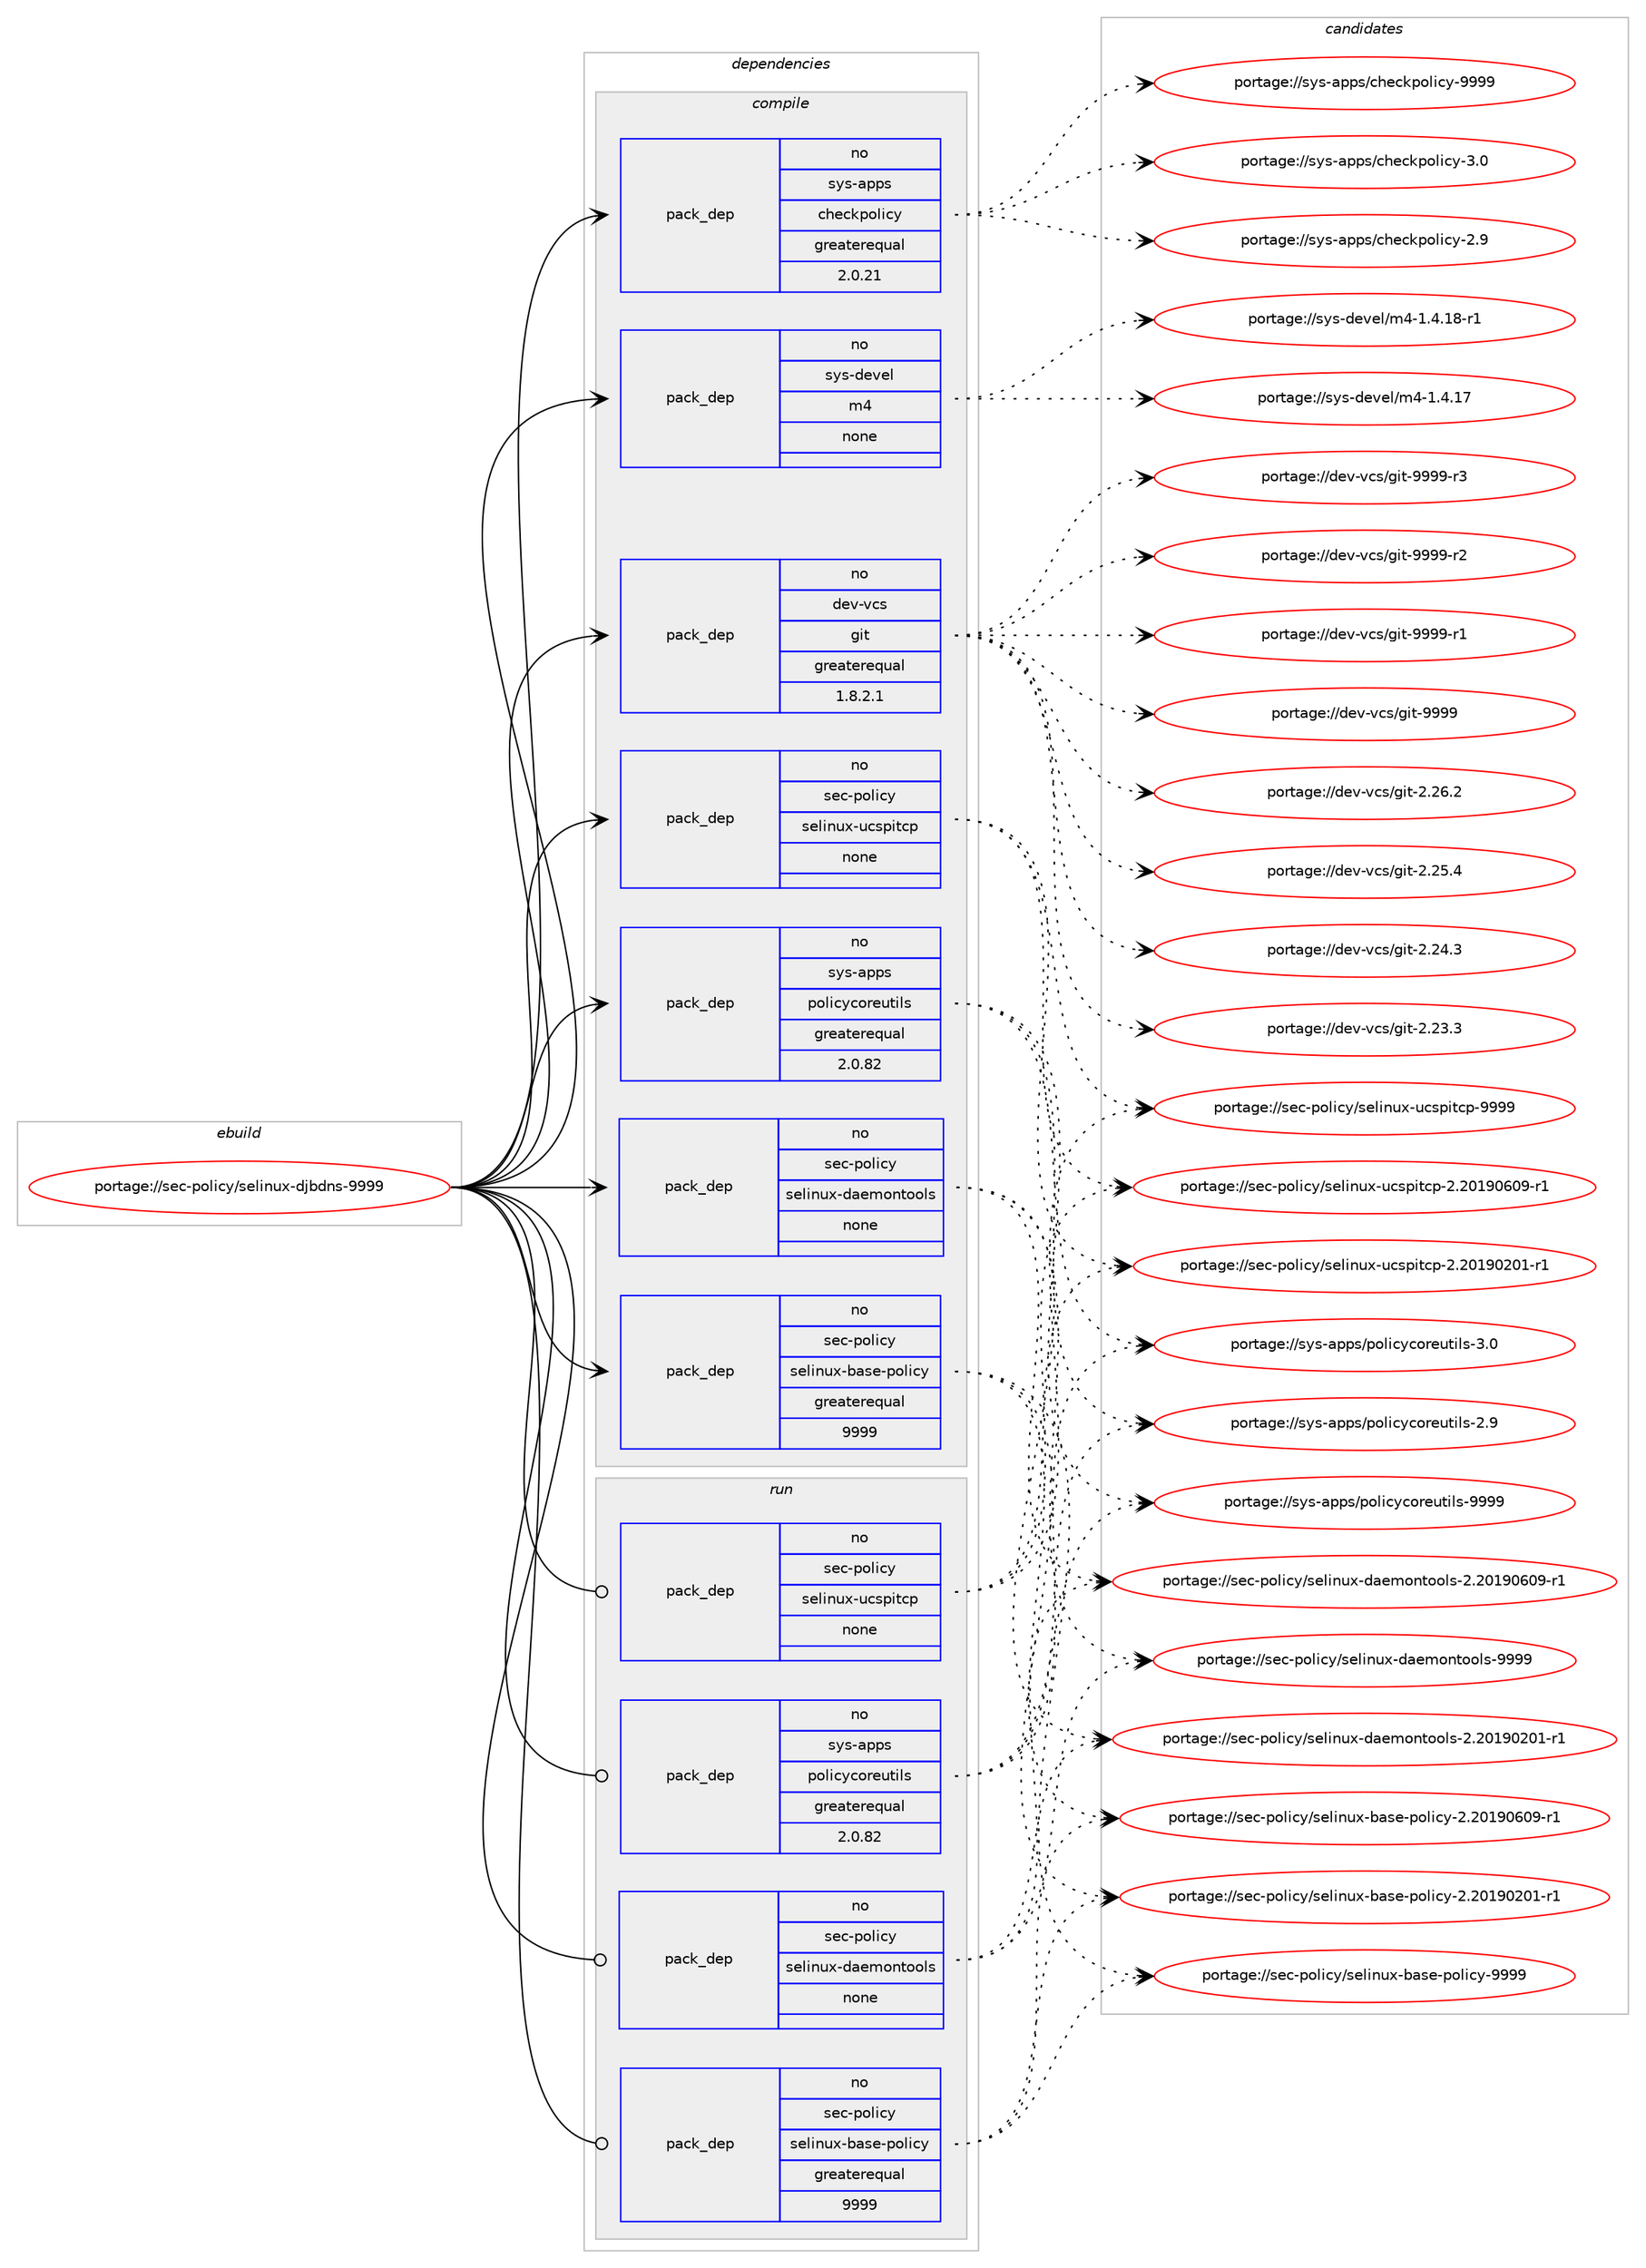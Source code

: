 digraph prolog {

# *************
# Graph options
# *************

newrank=true;
concentrate=true;
compound=true;
graph [rankdir=LR,fontname=Helvetica,fontsize=10,ranksep=1.5];#, ranksep=2.5, nodesep=0.2];
edge  [arrowhead=vee];
node  [fontname=Helvetica,fontsize=10];

# **********
# The ebuild
# **********

subgraph cluster_leftcol {
color=gray;
rank=same;
label=<<i>ebuild</i>>;
id [label="portage://sec-policy/selinux-djbdns-9999", color=red, width=4, href="../sec-policy/selinux-djbdns-9999.svg"];
}

# ****************
# The dependencies
# ****************

subgraph cluster_midcol {
color=gray;
label=<<i>dependencies</i>>;
subgraph cluster_compile {
fillcolor="#eeeeee";
style=filled;
label=<<i>compile</i>>;
subgraph pack4791 {
dependency5492 [label=<<TABLE BORDER="0" CELLBORDER="1" CELLSPACING="0" CELLPADDING="4" WIDTH="220"><TR><TD ROWSPAN="6" CELLPADDING="30">pack_dep</TD></TR><TR><TD WIDTH="110">no</TD></TR><TR><TD>dev-vcs</TD></TR><TR><TD>git</TD></TR><TR><TD>greaterequal</TD></TR><TR><TD>1.8.2.1</TD></TR></TABLE>>, shape=none, color=blue];
}
id:e -> dependency5492:w [weight=20,style="solid",arrowhead="vee"];
subgraph pack4792 {
dependency5493 [label=<<TABLE BORDER="0" CELLBORDER="1" CELLSPACING="0" CELLPADDING="4" WIDTH="220"><TR><TD ROWSPAN="6" CELLPADDING="30">pack_dep</TD></TR><TR><TD WIDTH="110">no</TD></TR><TR><TD>sec-policy</TD></TR><TR><TD>selinux-base-policy</TD></TR><TR><TD>greaterequal</TD></TR><TR><TD>9999</TD></TR></TABLE>>, shape=none, color=blue];
}
id:e -> dependency5493:w [weight=20,style="solid",arrowhead="vee"];
subgraph pack4793 {
dependency5494 [label=<<TABLE BORDER="0" CELLBORDER="1" CELLSPACING="0" CELLPADDING="4" WIDTH="220"><TR><TD ROWSPAN="6" CELLPADDING="30">pack_dep</TD></TR><TR><TD WIDTH="110">no</TD></TR><TR><TD>sec-policy</TD></TR><TR><TD>selinux-daemontools</TD></TR><TR><TD>none</TD></TR><TR><TD></TD></TR></TABLE>>, shape=none, color=blue];
}
id:e -> dependency5494:w [weight=20,style="solid",arrowhead="vee"];
subgraph pack4794 {
dependency5495 [label=<<TABLE BORDER="0" CELLBORDER="1" CELLSPACING="0" CELLPADDING="4" WIDTH="220"><TR><TD ROWSPAN="6" CELLPADDING="30">pack_dep</TD></TR><TR><TD WIDTH="110">no</TD></TR><TR><TD>sec-policy</TD></TR><TR><TD>selinux-ucspitcp</TD></TR><TR><TD>none</TD></TR><TR><TD></TD></TR></TABLE>>, shape=none, color=blue];
}
id:e -> dependency5495:w [weight=20,style="solid",arrowhead="vee"];
subgraph pack4795 {
dependency5496 [label=<<TABLE BORDER="0" CELLBORDER="1" CELLSPACING="0" CELLPADDING="4" WIDTH="220"><TR><TD ROWSPAN="6" CELLPADDING="30">pack_dep</TD></TR><TR><TD WIDTH="110">no</TD></TR><TR><TD>sys-apps</TD></TR><TR><TD>checkpolicy</TD></TR><TR><TD>greaterequal</TD></TR><TR><TD>2.0.21</TD></TR></TABLE>>, shape=none, color=blue];
}
id:e -> dependency5496:w [weight=20,style="solid",arrowhead="vee"];
subgraph pack4796 {
dependency5497 [label=<<TABLE BORDER="0" CELLBORDER="1" CELLSPACING="0" CELLPADDING="4" WIDTH="220"><TR><TD ROWSPAN="6" CELLPADDING="30">pack_dep</TD></TR><TR><TD WIDTH="110">no</TD></TR><TR><TD>sys-apps</TD></TR><TR><TD>policycoreutils</TD></TR><TR><TD>greaterequal</TD></TR><TR><TD>2.0.82</TD></TR></TABLE>>, shape=none, color=blue];
}
id:e -> dependency5497:w [weight=20,style="solid",arrowhead="vee"];
subgraph pack4797 {
dependency5498 [label=<<TABLE BORDER="0" CELLBORDER="1" CELLSPACING="0" CELLPADDING="4" WIDTH="220"><TR><TD ROWSPAN="6" CELLPADDING="30">pack_dep</TD></TR><TR><TD WIDTH="110">no</TD></TR><TR><TD>sys-devel</TD></TR><TR><TD>m4</TD></TR><TR><TD>none</TD></TR><TR><TD></TD></TR></TABLE>>, shape=none, color=blue];
}
id:e -> dependency5498:w [weight=20,style="solid",arrowhead="vee"];
}
subgraph cluster_compileandrun {
fillcolor="#eeeeee";
style=filled;
label=<<i>compile and run</i>>;
}
subgraph cluster_run {
fillcolor="#eeeeee";
style=filled;
label=<<i>run</i>>;
subgraph pack4798 {
dependency5499 [label=<<TABLE BORDER="0" CELLBORDER="1" CELLSPACING="0" CELLPADDING="4" WIDTH="220"><TR><TD ROWSPAN="6" CELLPADDING="30">pack_dep</TD></TR><TR><TD WIDTH="110">no</TD></TR><TR><TD>sec-policy</TD></TR><TR><TD>selinux-base-policy</TD></TR><TR><TD>greaterequal</TD></TR><TR><TD>9999</TD></TR></TABLE>>, shape=none, color=blue];
}
id:e -> dependency5499:w [weight=20,style="solid",arrowhead="odot"];
subgraph pack4799 {
dependency5500 [label=<<TABLE BORDER="0" CELLBORDER="1" CELLSPACING="0" CELLPADDING="4" WIDTH="220"><TR><TD ROWSPAN="6" CELLPADDING="30">pack_dep</TD></TR><TR><TD WIDTH="110">no</TD></TR><TR><TD>sec-policy</TD></TR><TR><TD>selinux-daemontools</TD></TR><TR><TD>none</TD></TR><TR><TD></TD></TR></TABLE>>, shape=none, color=blue];
}
id:e -> dependency5500:w [weight=20,style="solid",arrowhead="odot"];
subgraph pack4800 {
dependency5501 [label=<<TABLE BORDER="0" CELLBORDER="1" CELLSPACING="0" CELLPADDING="4" WIDTH="220"><TR><TD ROWSPAN="6" CELLPADDING="30">pack_dep</TD></TR><TR><TD WIDTH="110">no</TD></TR><TR><TD>sec-policy</TD></TR><TR><TD>selinux-ucspitcp</TD></TR><TR><TD>none</TD></TR><TR><TD></TD></TR></TABLE>>, shape=none, color=blue];
}
id:e -> dependency5501:w [weight=20,style="solid",arrowhead="odot"];
subgraph pack4801 {
dependency5502 [label=<<TABLE BORDER="0" CELLBORDER="1" CELLSPACING="0" CELLPADDING="4" WIDTH="220"><TR><TD ROWSPAN="6" CELLPADDING="30">pack_dep</TD></TR><TR><TD WIDTH="110">no</TD></TR><TR><TD>sys-apps</TD></TR><TR><TD>policycoreutils</TD></TR><TR><TD>greaterequal</TD></TR><TR><TD>2.0.82</TD></TR></TABLE>>, shape=none, color=blue];
}
id:e -> dependency5502:w [weight=20,style="solid",arrowhead="odot"];
}
}

# **************
# The candidates
# **************

subgraph cluster_choices {
rank=same;
color=gray;
label=<<i>candidates</i>>;

subgraph choice4791 {
color=black;
nodesep=1;
choice10010111845118991154710310511645575757574511451 [label="portage://dev-vcs/git-9999-r3", color=red, width=4,href="../dev-vcs/git-9999-r3.svg"];
choice10010111845118991154710310511645575757574511450 [label="portage://dev-vcs/git-9999-r2", color=red, width=4,href="../dev-vcs/git-9999-r2.svg"];
choice10010111845118991154710310511645575757574511449 [label="portage://dev-vcs/git-9999-r1", color=red, width=4,href="../dev-vcs/git-9999-r1.svg"];
choice1001011184511899115471031051164557575757 [label="portage://dev-vcs/git-9999", color=red, width=4,href="../dev-vcs/git-9999.svg"];
choice10010111845118991154710310511645504650544650 [label="portage://dev-vcs/git-2.26.2", color=red, width=4,href="../dev-vcs/git-2.26.2.svg"];
choice10010111845118991154710310511645504650534652 [label="portage://dev-vcs/git-2.25.4", color=red, width=4,href="../dev-vcs/git-2.25.4.svg"];
choice10010111845118991154710310511645504650524651 [label="portage://dev-vcs/git-2.24.3", color=red, width=4,href="../dev-vcs/git-2.24.3.svg"];
choice10010111845118991154710310511645504650514651 [label="portage://dev-vcs/git-2.23.3", color=red, width=4,href="../dev-vcs/git-2.23.3.svg"];
dependency5492:e -> choice10010111845118991154710310511645575757574511451:w [style=dotted,weight="100"];
dependency5492:e -> choice10010111845118991154710310511645575757574511450:w [style=dotted,weight="100"];
dependency5492:e -> choice10010111845118991154710310511645575757574511449:w [style=dotted,weight="100"];
dependency5492:e -> choice1001011184511899115471031051164557575757:w [style=dotted,weight="100"];
dependency5492:e -> choice10010111845118991154710310511645504650544650:w [style=dotted,weight="100"];
dependency5492:e -> choice10010111845118991154710310511645504650534652:w [style=dotted,weight="100"];
dependency5492:e -> choice10010111845118991154710310511645504650524651:w [style=dotted,weight="100"];
dependency5492:e -> choice10010111845118991154710310511645504650514651:w [style=dotted,weight="100"];
}
subgraph choice4792 {
color=black;
nodesep=1;
choice1151019945112111108105991214711510110810511011712045989711510145112111108105991214557575757 [label="portage://sec-policy/selinux-base-policy-9999", color=red, width=4,href="../sec-policy/selinux-base-policy-9999.svg"];
choice11510199451121111081059912147115101108105110117120459897115101451121111081059912145504650484957485448574511449 [label="portage://sec-policy/selinux-base-policy-2.20190609-r1", color=red, width=4,href="../sec-policy/selinux-base-policy-2.20190609-r1.svg"];
choice11510199451121111081059912147115101108105110117120459897115101451121111081059912145504650484957485048494511449 [label="portage://sec-policy/selinux-base-policy-2.20190201-r1", color=red, width=4,href="../sec-policy/selinux-base-policy-2.20190201-r1.svg"];
dependency5493:e -> choice1151019945112111108105991214711510110810511011712045989711510145112111108105991214557575757:w [style=dotted,weight="100"];
dependency5493:e -> choice11510199451121111081059912147115101108105110117120459897115101451121111081059912145504650484957485448574511449:w [style=dotted,weight="100"];
dependency5493:e -> choice11510199451121111081059912147115101108105110117120459897115101451121111081059912145504650484957485048494511449:w [style=dotted,weight="100"];
}
subgraph choice4793 {
color=black;
nodesep=1;
choice1151019945112111108105991214711510110810511011712045100971011091111101161111111081154557575757 [label="portage://sec-policy/selinux-daemontools-9999", color=red, width=4,href="../sec-policy/selinux-daemontools-9999.svg"];
choice11510199451121111081059912147115101108105110117120451009710110911111011611111110811545504650484957485448574511449 [label="portage://sec-policy/selinux-daemontools-2.20190609-r1", color=red, width=4,href="../sec-policy/selinux-daemontools-2.20190609-r1.svg"];
choice11510199451121111081059912147115101108105110117120451009710110911111011611111110811545504650484957485048494511449 [label="portage://sec-policy/selinux-daemontools-2.20190201-r1", color=red, width=4,href="../sec-policy/selinux-daemontools-2.20190201-r1.svg"];
dependency5494:e -> choice1151019945112111108105991214711510110810511011712045100971011091111101161111111081154557575757:w [style=dotted,weight="100"];
dependency5494:e -> choice11510199451121111081059912147115101108105110117120451009710110911111011611111110811545504650484957485448574511449:w [style=dotted,weight="100"];
dependency5494:e -> choice11510199451121111081059912147115101108105110117120451009710110911111011611111110811545504650484957485048494511449:w [style=dotted,weight="100"];
}
subgraph choice4794 {
color=black;
nodesep=1;
choice115101994511211110810599121471151011081051101171204511799115112105116991124557575757 [label="portage://sec-policy/selinux-ucspitcp-9999", color=red, width=4,href="../sec-policy/selinux-ucspitcp-9999.svg"];
choice1151019945112111108105991214711510110810511011712045117991151121051169911245504650484957485448574511449 [label="portage://sec-policy/selinux-ucspitcp-2.20190609-r1", color=red, width=4,href="../sec-policy/selinux-ucspitcp-2.20190609-r1.svg"];
choice1151019945112111108105991214711510110810511011712045117991151121051169911245504650484957485048494511449 [label="portage://sec-policy/selinux-ucspitcp-2.20190201-r1", color=red, width=4,href="../sec-policy/selinux-ucspitcp-2.20190201-r1.svg"];
dependency5495:e -> choice115101994511211110810599121471151011081051101171204511799115112105116991124557575757:w [style=dotted,weight="100"];
dependency5495:e -> choice1151019945112111108105991214711510110810511011712045117991151121051169911245504650484957485448574511449:w [style=dotted,weight="100"];
dependency5495:e -> choice1151019945112111108105991214711510110810511011712045117991151121051169911245504650484957485048494511449:w [style=dotted,weight="100"];
}
subgraph choice4795 {
color=black;
nodesep=1;
choice1151211154597112112115479910410199107112111108105991214557575757 [label="portage://sys-apps/checkpolicy-9999", color=red, width=4,href="../sys-apps/checkpolicy-9999.svg"];
choice11512111545971121121154799104101991071121111081059912145514648 [label="portage://sys-apps/checkpolicy-3.0", color=red, width=4,href="../sys-apps/checkpolicy-3.0.svg"];
choice11512111545971121121154799104101991071121111081059912145504657 [label="portage://sys-apps/checkpolicy-2.9", color=red, width=4,href="../sys-apps/checkpolicy-2.9.svg"];
dependency5496:e -> choice1151211154597112112115479910410199107112111108105991214557575757:w [style=dotted,weight="100"];
dependency5496:e -> choice11512111545971121121154799104101991071121111081059912145514648:w [style=dotted,weight="100"];
dependency5496:e -> choice11512111545971121121154799104101991071121111081059912145504657:w [style=dotted,weight="100"];
}
subgraph choice4796 {
color=black;
nodesep=1;
choice11512111545971121121154711211110810599121991111141011171161051081154557575757 [label="portage://sys-apps/policycoreutils-9999", color=red, width=4,href="../sys-apps/policycoreutils-9999.svg"];
choice115121115459711211211547112111108105991219911111410111711610510811545514648 [label="portage://sys-apps/policycoreutils-3.0", color=red, width=4,href="../sys-apps/policycoreutils-3.0.svg"];
choice115121115459711211211547112111108105991219911111410111711610510811545504657 [label="portage://sys-apps/policycoreutils-2.9", color=red, width=4,href="../sys-apps/policycoreutils-2.9.svg"];
dependency5497:e -> choice11512111545971121121154711211110810599121991111141011171161051081154557575757:w [style=dotted,weight="100"];
dependency5497:e -> choice115121115459711211211547112111108105991219911111410111711610510811545514648:w [style=dotted,weight="100"];
dependency5497:e -> choice115121115459711211211547112111108105991219911111410111711610510811545504657:w [style=dotted,weight="100"];
}
subgraph choice4797 {
color=black;
nodesep=1;
choice115121115451001011181011084710952454946524649564511449 [label="portage://sys-devel/m4-1.4.18-r1", color=red, width=4,href="../sys-devel/m4-1.4.18-r1.svg"];
choice11512111545100101118101108471095245494652464955 [label="portage://sys-devel/m4-1.4.17", color=red, width=4,href="../sys-devel/m4-1.4.17.svg"];
dependency5498:e -> choice115121115451001011181011084710952454946524649564511449:w [style=dotted,weight="100"];
dependency5498:e -> choice11512111545100101118101108471095245494652464955:w [style=dotted,weight="100"];
}
subgraph choice4798 {
color=black;
nodesep=1;
choice1151019945112111108105991214711510110810511011712045989711510145112111108105991214557575757 [label="portage://sec-policy/selinux-base-policy-9999", color=red, width=4,href="../sec-policy/selinux-base-policy-9999.svg"];
choice11510199451121111081059912147115101108105110117120459897115101451121111081059912145504650484957485448574511449 [label="portage://sec-policy/selinux-base-policy-2.20190609-r1", color=red, width=4,href="../sec-policy/selinux-base-policy-2.20190609-r1.svg"];
choice11510199451121111081059912147115101108105110117120459897115101451121111081059912145504650484957485048494511449 [label="portage://sec-policy/selinux-base-policy-2.20190201-r1", color=red, width=4,href="../sec-policy/selinux-base-policy-2.20190201-r1.svg"];
dependency5499:e -> choice1151019945112111108105991214711510110810511011712045989711510145112111108105991214557575757:w [style=dotted,weight="100"];
dependency5499:e -> choice11510199451121111081059912147115101108105110117120459897115101451121111081059912145504650484957485448574511449:w [style=dotted,weight="100"];
dependency5499:e -> choice11510199451121111081059912147115101108105110117120459897115101451121111081059912145504650484957485048494511449:w [style=dotted,weight="100"];
}
subgraph choice4799 {
color=black;
nodesep=1;
choice1151019945112111108105991214711510110810511011712045100971011091111101161111111081154557575757 [label="portage://sec-policy/selinux-daemontools-9999", color=red, width=4,href="../sec-policy/selinux-daemontools-9999.svg"];
choice11510199451121111081059912147115101108105110117120451009710110911111011611111110811545504650484957485448574511449 [label="portage://sec-policy/selinux-daemontools-2.20190609-r1", color=red, width=4,href="../sec-policy/selinux-daemontools-2.20190609-r1.svg"];
choice11510199451121111081059912147115101108105110117120451009710110911111011611111110811545504650484957485048494511449 [label="portage://sec-policy/selinux-daemontools-2.20190201-r1", color=red, width=4,href="../sec-policy/selinux-daemontools-2.20190201-r1.svg"];
dependency5500:e -> choice1151019945112111108105991214711510110810511011712045100971011091111101161111111081154557575757:w [style=dotted,weight="100"];
dependency5500:e -> choice11510199451121111081059912147115101108105110117120451009710110911111011611111110811545504650484957485448574511449:w [style=dotted,weight="100"];
dependency5500:e -> choice11510199451121111081059912147115101108105110117120451009710110911111011611111110811545504650484957485048494511449:w [style=dotted,weight="100"];
}
subgraph choice4800 {
color=black;
nodesep=1;
choice115101994511211110810599121471151011081051101171204511799115112105116991124557575757 [label="portage://sec-policy/selinux-ucspitcp-9999", color=red, width=4,href="../sec-policy/selinux-ucspitcp-9999.svg"];
choice1151019945112111108105991214711510110810511011712045117991151121051169911245504650484957485448574511449 [label="portage://sec-policy/selinux-ucspitcp-2.20190609-r1", color=red, width=4,href="../sec-policy/selinux-ucspitcp-2.20190609-r1.svg"];
choice1151019945112111108105991214711510110810511011712045117991151121051169911245504650484957485048494511449 [label="portage://sec-policy/selinux-ucspitcp-2.20190201-r1", color=red, width=4,href="../sec-policy/selinux-ucspitcp-2.20190201-r1.svg"];
dependency5501:e -> choice115101994511211110810599121471151011081051101171204511799115112105116991124557575757:w [style=dotted,weight="100"];
dependency5501:e -> choice1151019945112111108105991214711510110810511011712045117991151121051169911245504650484957485448574511449:w [style=dotted,weight="100"];
dependency5501:e -> choice1151019945112111108105991214711510110810511011712045117991151121051169911245504650484957485048494511449:w [style=dotted,weight="100"];
}
subgraph choice4801 {
color=black;
nodesep=1;
choice11512111545971121121154711211110810599121991111141011171161051081154557575757 [label="portage://sys-apps/policycoreutils-9999", color=red, width=4,href="../sys-apps/policycoreutils-9999.svg"];
choice115121115459711211211547112111108105991219911111410111711610510811545514648 [label="portage://sys-apps/policycoreutils-3.0", color=red, width=4,href="../sys-apps/policycoreutils-3.0.svg"];
choice115121115459711211211547112111108105991219911111410111711610510811545504657 [label="portage://sys-apps/policycoreutils-2.9", color=red, width=4,href="../sys-apps/policycoreutils-2.9.svg"];
dependency5502:e -> choice11512111545971121121154711211110810599121991111141011171161051081154557575757:w [style=dotted,weight="100"];
dependency5502:e -> choice115121115459711211211547112111108105991219911111410111711610510811545514648:w [style=dotted,weight="100"];
dependency5502:e -> choice115121115459711211211547112111108105991219911111410111711610510811545504657:w [style=dotted,weight="100"];
}
}

}
